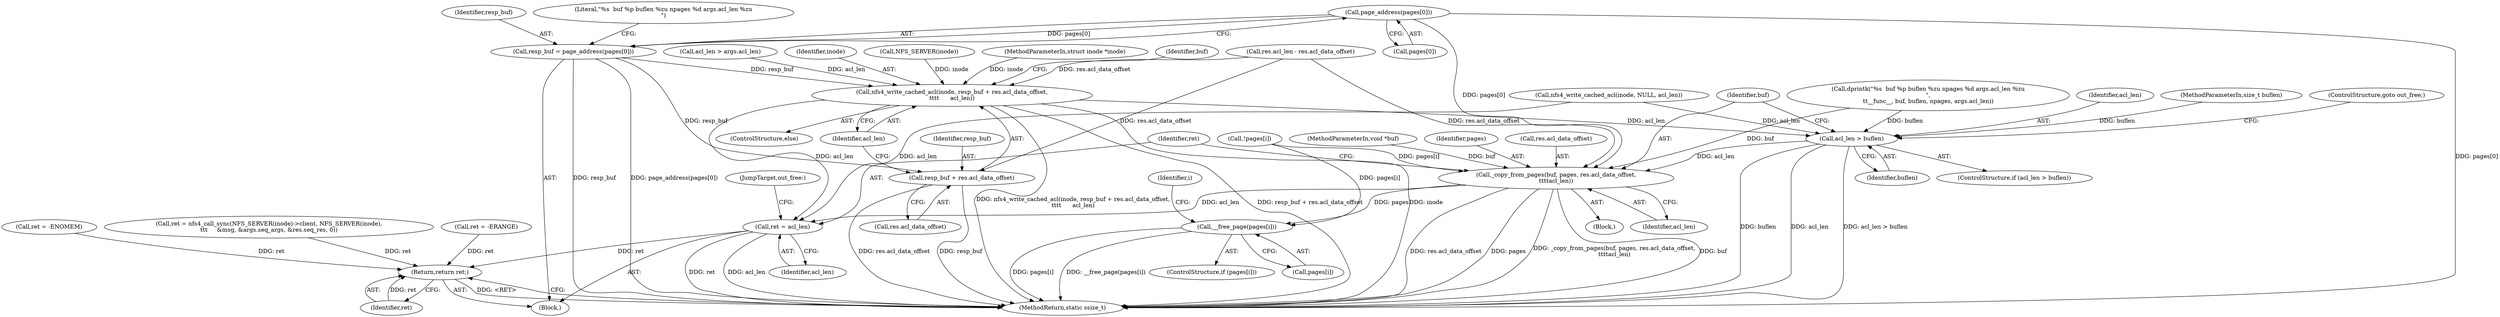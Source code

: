 digraph "0_linux_20e0fa98b751facf9a1101edaefbc19c82616a68@array" {
"1000202" [label="(Call,page_address(pages[0]))"];
"1000200" [label="(Call,resp_buf = page_address(pages[0]))"];
"1000258" [label="(Call,nfs4_write_cached_acl(inode, resp_buf + res.acl_data_offset,\n\t\t\t\t      acl_len))"];
"1000274" [label="(Call,acl_len > buflen)"];
"1000278" [label="(Call,_copy_from_pages(buf, pages, res.acl_data_offset,\n\t\t\t\tacl_len))"];
"1000285" [label="(Call,ret = acl_len)"];
"1000314" [label="(Return,return ret;)"];
"1000302" [label="(Call,__free_page(pages[i]))"];
"1000260" [label="(Call,resp_buf + res.acl_data_offset)"];
"1000257" [label="(ControlStructure,else)"];
"1000275" [label="(Identifier,acl_len)"];
"1000104" [label="(MethodParameterIn,struct inode *inode)"];
"1000284" [label="(Identifier,acl_len)"];
"1000105" [label="(MethodParameterIn,void *buf)"];
"1000302" [label="(Call,__free_page(pages[i]))"];
"1000273" [label="(ControlStructure,if (acl_len > buflen))"];
"1000203" [label="(Call,pages[0])"];
"1000258" [label="(Call,nfs4_write_cached_acl(inode, resp_buf + res.acl_data_offset,\n\t\t\t\t      acl_len))"];
"1000253" [label="(Call,nfs4_write_cached_acl(inode, NULL, acl_len))"];
"1000286" [label="(Identifier,ret)"];
"1000201" [label="(Identifier,resp_buf)"];
"1000202" [label="(Call,page_address(pages[0]))"];
"1000315" [label="(Identifier,ret)"];
"1000297" [label="(Identifier,i)"];
"1000262" [label="(Call,res.acl_data_offset)"];
"1000314" [label="(Return,return ret;)"];
"1000157" [label="(Call,!pages[i])"];
"1000316" [label="(MethodReturn,static ssize_t)"];
"1000303" [label="(Call,pages[i])"];
"1000279" [label="(Identifier,buf)"];
"1000269" [label="(Call,ret = -ERANGE)"];
"1000114" [label="(Call,ret = -ENOMEM)"];
"1000267" [label="(Identifier,buf)"];
"1000287" [label="(Identifier,acl_len)"];
"1000298" [label="(ControlStructure,if (pages[i]))"];
"1000265" [label="(Identifier,acl_len)"];
"1000200" [label="(Call,resp_buf = page_address(pages[0]))"];
"1000261" [label="(Identifier,resp_buf)"];
"1000248" [label="(Call,acl_len > args.acl_len)"];
"1000280" [label="(Identifier,pages)"];
"1000106" [label="(MethodParameterIn,size_t buflen)"];
"1000207" [label="(Literal,\"%s  buf %p buflen %zu npages %d args.acl_len %zu\n\")"];
"1000240" [label="(Call,res.acl_len - res.acl_data_offset)"];
"1000277" [label="(ControlStructure,goto out_free;)"];
"1000281" [label="(Call,res.acl_data_offset)"];
"1000260" [label="(Call,resp_buf + res.acl_data_offset)"];
"1000259" [label="(Identifier,inode)"];
"1000288" [label="(JumpTarget,out_free:)"];
"1000107" [label="(Block,)"];
"1000278" [label="(Call,_copy_from_pages(buf, pages, res.acl_data_offset,\n\t\t\t\tacl_len))"];
"1000276" [label="(Identifier,buflen)"];
"1000206" [label="(Call,dprintk(\"%s  buf %p buflen %zu npages %d args.acl_len %zu\n\",\n\t\t__func__, buf, buflen, npages, args.acl_len))"];
"1000285" [label="(Call,ret = acl_len)"];
"1000215" [label="(Call,ret = nfs4_call_sync(NFS_SERVER(inode)->client, NFS_SERVER(inode),\n\t\t\t     &msg, &args.seq_args, &res.seq_res, 0))"];
"1000268" [label="(Block,)"];
"1000274" [label="(Call,acl_len > buflen)"];
"1000222" [label="(Call,NFS_SERVER(inode))"];
"1000202" -> "1000200"  [label="AST: "];
"1000202" -> "1000203"  [label="CFG: "];
"1000203" -> "1000202"  [label="AST: "];
"1000200" -> "1000202"  [label="CFG: "];
"1000202" -> "1000316"  [label="DDG: pages[0]"];
"1000202" -> "1000200"  [label="DDG: pages[0]"];
"1000202" -> "1000278"  [label="DDG: pages[0]"];
"1000200" -> "1000107"  [label="AST: "];
"1000201" -> "1000200"  [label="AST: "];
"1000207" -> "1000200"  [label="CFG: "];
"1000200" -> "1000316"  [label="DDG: resp_buf"];
"1000200" -> "1000316"  [label="DDG: page_address(pages[0])"];
"1000200" -> "1000258"  [label="DDG: resp_buf"];
"1000200" -> "1000260"  [label="DDG: resp_buf"];
"1000258" -> "1000257"  [label="AST: "];
"1000258" -> "1000265"  [label="CFG: "];
"1000259" -> "1000258"  [label="AST: "];
"1000260" -> "1000258"  [label="AST: "];
"1000265" -> "1000258"  [label="AST: "];
"1000267" -> "1000258"  [label="CFG: "];
"1000258" -> "1000316"  [label="DDG: inode"];
"1000258" -> "1000316"  [label="DDG: resp_buf + res.acl_data_offset"];
"1000258" -> "1000316"  [label="DDG: nfs4_write_cached_acl(inode, resp_buf + res.acl_data_offset,\n\t\t\t\t      acl_len)"];
"1000222" -> "1000258"  [label="DDG: inode"];
"1000104" -> "1000258"  [label="DDG: inode"];
"1000240" -> "1000258"  [label="DDG: res.acl_data_offset"];
"1000248" -> "1000258"  [label="DDG: acl_len"];
"1000258" -> "1000274"  [label="DDG: acl_len"];
"1000258" -> "1000285"  [label="DDG: acl_len"];
"1000274" -> "1000273"  [label="AST: "];
"1000274" -> "1000276"  [label="CFG: "];
"1000275" -> "1000274"  [label="AST: "];
"1000276" -> "1000274"  [label="AST: "];
"1000277" -> "1000274"  [label="CFG: "];
"1000279" -> "1000274"  [label="CFG: "];
"1000274" -> "1000316"  [label="DDG: buflen"];
"1000274" -> "1000316"  [label="DDG: acl_len"];
"1000274" -> "1000316"  [label="DDG: acl_len > buflen"];
"1000253" -> "1000274"  [label="DDG: acl_len"];
"1000206" -> "1000274"  [label="DDG: buflen"];
"1000106" -> "1000274"  [label="DDG: buflen"];
"1000274" -> "1000278"  [label="DDG: acl_len"];
"1000278" -> "1000268"  [label="AST: "];
"1000278" -> "1000284"  [label="CFG: "];
"1000279" -> "1000278"  [label="AST: "];
"1000280" -> "1000278"  [label="AST: "];
"1000281" -> "1000278"  [label="AST: "];
"1000284" -> "1000278"  [label="AST: "];
"1000286" -> "1000278"  [label="CFG: "];
"1000278" -> "1000316"  [label="DDG: res.acl_data_offset"];
"1000278" -> "1000316"  [label="DDG: pages"];
"1000278" -> "1000316"  [label="DDG: _copy_from_pages(buf, pages, res.acl_data_offset,\n\t\t\t\tacl_len)"];
"1000278" -> "1000316"  [label="DDG: buf"];
"1000206" -> "1000278"  [label="DDG: buf"];
"1000105" -> "1000278"  [label="DDG: buf"];
"1000157" -> "1000278"  [label="DDG: pages[i]"];
"1000240" -> "1000278"  [label="DDG: res.acl_data_offset"];
"1000278" -> "1000285"  [label="DDG: acl_len"];
"1000278" -> "1000302"  [label="DDG: pages"];
"1000285" -> "1000107"  [label="AST: "];
"1000285" -> "1000287"  [label="CFG: "];
"1000286" -> "1000285"  [label="AST: "];
"1000287" -> "1000285"  [label="AST: "];
"1000288" -> "1000285"  [label="CFG: "];
"1000285" -> "1000316"  [label="DDG: ret"];
"1000285" -> "1000316"  [label="DDG: acl_len"];
"1000253" -> "1000285"  [label="DDG: acl_len"];
"1000285" -> "1000314"  [label="DDG: ret"];
"1000314" -> "1000107"  [label="AST: "];
"1000314" -> "1000315"  [label="CFG: "];
"1000315" -> "1000314"  [label="AST: "];
"1000316" -> "1000314"  [label="CFG: "];
"1000314" -> "1000316"  [label="DDG: <RET>"];
"1000315" -> "1000314"  [label="DDG: ret"];
"1000215" -> "1000314"  [label="DDG: ret"];
"1000114" -> "1000314"  [label="DDG: ret"];
"1000269" -> "1000314"  [label="DDG: ret"];
"1000302" -> "1000298"  [label="AST: "];
"1000302" -> "1000303"  [label="CFG: "];
"1000303" -> "1000302"  [label="AST: "];
"1000297" -> "1000302"  [label="CFG: "];
"1000302" -> "1000316"  [label="DDG: pages[i]"];
"1000302" -> "1000316"  [label="DDG: __free_page(pages[i])"];
"1000157" -> "1000302"  [label="DDG: pages[i]"];
"1000260" -> "1000262"  [label="CFG: "];
"1000261" -> "1000260"  [label="AST: "];
"1000262" -> "1000260"  [label="AST: "];
"1000265" -> "1000260"  [label="CFG: "];
"1000260" -> "1000316"  [label="DDG: res.acl_data_offset"];
"1000260" -> "1000316"  [label="DDG: resp_buf"];
"1000240" -> "1000260"  [label="DDG: res.acl_data_offset"];
}
